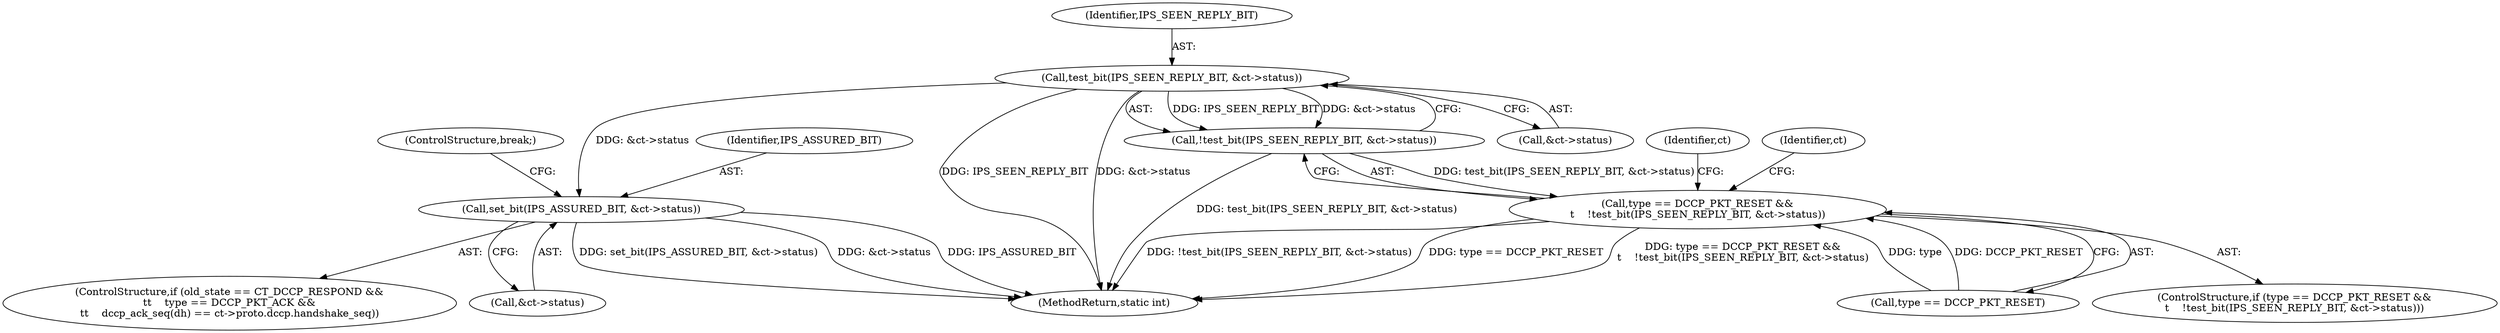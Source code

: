 digraph "0_linux_b22f5126a24b3b2f15448c3f2a254fc10cbc2b92_1@pointer" {
"1000152" [label="(Call,test_bit(IPS_SEEN_REPLY_BIT, &ct->status))"];
"1000151" [label="(Call,!test_bit(IPS_SEEN_REPLY_BIT, &ct->status))"];
"1000147" [label="(Call,type == DCCP_PKT_RESET &&\n\t    !test_bit(IPS_SEEN_REPLY_BIT, &ct->status))"];
"1000272" [label="(Call,set_bit(IPS_ASSURED_BIT, &ct->status))"];
"1000152" [label="(Call,test_bit(IPS_SEEN_REPLY_BIT, &ct->status))"];
"1000154" [label="(Call,&ct->status)"];
"1000151" [label="(Call,!test_bit(IPS_SEEN_REPLY_BIT, &ct->status))"];
"1000168" [label="(Identifier,ct)"];
"1000147" [label="(Call,type == DCCP_PKT_RESET &&\n\t    !test_bit(IPS_SEEN_REPLY_BIT, &ct->status))"];
"1000153" [label="(Identifier,IPS_SEEN_REPLY_BIT)"];
"1000146" [label="(ControlStructure,if (type == DCCP_PKT_RESET &&\n\t    !test_bit(IPS_SEEN_REPLY_BIT, &ct->status)))"];
"1000160" [label="(Identifier,ct)"];
"1000253" [label="(ControlStructure,if (old_state == CT_DCCP_RESPOND &&\n\t\t    type == DCCP_PKT_ACK &&\n\t\t    dccp_ack_seq(dh) == ct->proto.dccp.handshake_seq))"];
"1000273" [label="(Identifier,IPS_ASSURED_BIT)"];
"1000148" [label="(Call,type == DCCP_PKT_RESET)"];
"1000278" [label="(ControlStructure,break;)"];
"1000451" [label="(MethodReturn,static int)"];
"1000274" [label="(Call,&ct->status)"];
"1000272" [label="(Call,set_bit(IPS_ASSURED_BIT, &ct->status))"];
"1000152" -> "1000151"  [label="AST: "];
"1000152" -> "1000154"  [label="CFG: "];
"1000153" -> "1000152"  [label="AST: "];
"1000154" -> "1000152"  [label="AST: "];
"1000151" -> "1000152"  [label="CFG: "];
"1000152" -> "1000451"  [label="DDG: IPS_SEEN_REPLY_BIT"];
"1000152" -> "1000451"  [label="DDG: &ct->status"];
"1000152" -> "1000151"  [label="DDG: IPS_SEEN_REPLY_BIT"];
"1000152" -> "1000151"  [label="DDG: &ct->status"];
"1000152" -> "1000272"  [label="DDG: &ct->status"];
"1000151" -> "1000147"  [label="AST: "];
"1000147" -> "1000151"  [label="CFG: "];
"1000151" -> "1000451"  [label="DDG: test_bit(IPS_SEEN_REPLY_BIT, &ct->status)"];
"1000151" -> "1000147"  [label="DDG: test_bit(IPS_SEEN_REPLY_BIT, &ct->status)"];
"1000147" -> "1000146"  [label="AST: "];
"1000147" -> "1000148"  [label="CFG: "];
"1000148" -> "1000147"  [label="AST: "];
"1000160" -> "1000147"  [label="CFG: "];
"1000168" -> "1000147"  [label="CFG: "];
"1000147" -> "1000451"  [label="DDG: !test_bit(IPS_SEEN_REPLY_BIT, &ct->status)"];
"1000147" -> "1000451"  [label="DDG: type == DCCP_PKT_RESET"];
"1000147" -> "1000451"  [label="DDG: type == DCCP_PKT_RESET &&\n\t    !test_bit(IPS_SEEN_REPLY_BIT, &ct->status)"];
"1000148" -> "1000147"  [label="DDG: type"];
"1000148" -> "1000147"  [label="DDG: DCCP_PKT_RESET"];
"1000272" -> "1000253"  [label="AST: "];
"1000272" -> "1000274"  [label="CFG: "];
"1000273" -> "1000272"  [label="AST: "];
"1000274" -> "1000272"  [label="AST: "];
"1000278" -> "1000272"  [label="CFG: "];
"1000272" -> "1000451"  [label="DDG: &ct->status"];
"1000272" -> "1000451"  [label="DDG: IPS_ASSURED_BIT"];
"1000272" -> "1000451"  [label="DDG: set_bit(IPS_ASSURED_BIT, &ct->status)"];
}
